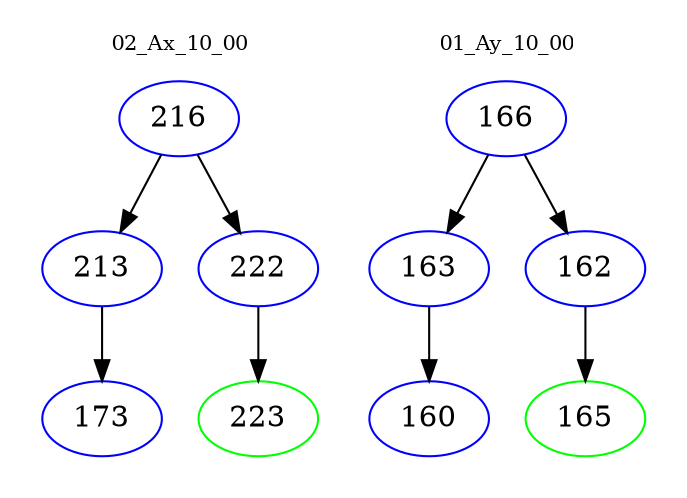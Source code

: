 digraph{
subgraph cluster_0 {
color = white
label = "02_Ax_10_00";
fontsize=10;
T0_216 [label="216", color="blue"]
T0_216 -> T0_213 [color="black"]
T0_213 [label="213", color="blue"]
T0_213 -> T0_173 [color="black"]
T0_173 [label="173", color="blue"]
T0_216 -> T0_222 [color="black"]
T0_222 [label="222", color="blue"]
T0_222 -> T0_223 [color="black"]
T0_223 [label="223", color="green"]
}
subgraph cluster_1 {
color = white
label = "01_Ay_10_00";
fontsize=10;
T1_166 [label="166", color="blue"]
T1_166 -> T1_163 [color="black"]
T1_163 [label="163", color="blue"]
T1_163 -> T1_160 [color="black"]
T1_160 [label="160", color="blue"]
T1_166 -> T1_162 [color="black"]
T1_162 [label="162", color="blue"]
T1_162 -> T1_165 [color="black"]
T1_165 [label="165", color="green"]
}
}
